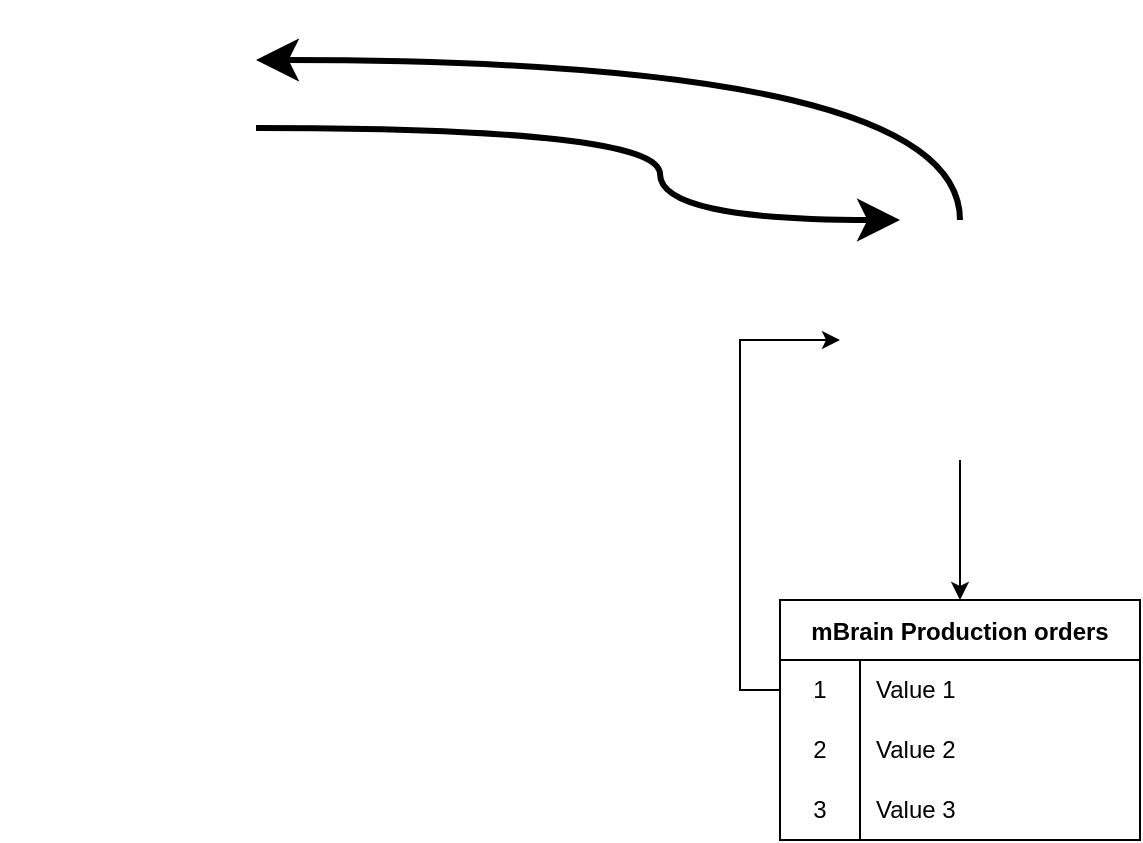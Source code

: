 <mxfile version="20.6.0" type="github">
  <diagram id="0SWLqIHV6LyGA5CnILUa" name="Page-1">
    <mxGraphModel dx="1098" dy="551" grid="1" gridSize="10" guides="1" tooltips="1" connect="1" arrows="1" fold="1" page="1" pageScale="1" pageWidth="850" pageHeight="1100" math="0" shadow="0">
      <root>
        <mxCell id="0" />
        <mxCell id="1" parent="0" />
        <mxCell id="nMzz4FebcHk9wmmnkcM8-15" style="edgeStyle=orthogonalEdgeStyle;orthogonalLoop=1;jettySize=auto;html=1;entryX=0.25;entryY=0;entryDx=0;entryDy=0;curved=1;endSize=12;startSize=7;strokeWidth=3;" parent="1" source="nMzz4FebcHk9wmmnkcM8-2" target="nMzz4FebcHk9wmmnkcM8-4" edge="1">
          <mxGeometry relative="1" as="geometry">
            <Array as="points">
              <mxPoint x="420" y="164" />
              <mxPoint x="420" y="210" />
            </Array>
          </mxGeometry>
        </mxCell>
        <mxCell id="nMzz4FebcHk9wmmnkcM8-2" value="" style="shape=image;html=1;verticalAlign=top;verticalLabelPosition=bottom;labelBackgroundColor=#ffffff;imageAspect=0;aspect=fixed;image=https://cdn1.iconfinder.com/data/icons/software-engineering-and-video-gaming/512/511_Factory_industrial_industry_manufacturing_production_Hardware_Engineering_Internet-128.png" parent="1" vertex="1">
          <mxGeometry x="90" y="100" width="128" height="128" as="geometry" />
        </mxCell>
        <mxCell id="nMzz4FebcHk9wmmnkcM8-16" style="edgeStyle=orthogonalEdgeStyle;rounded=0;orthogonalLoop=1;jettySize=auto;html=1;entryX=0.5;entryY=0;entryDx=0;entryDy=0;" parent="1" source="nMzz4FebcHk9wmmnkcM8-4" target="nMzz4FebcHk9wmmnkcM8-5" edge="1">
          <mxGeometry relative="1" as="geometry" />
        </mxCell>
        <mxCell id="nMzz4FebcHk9wmmnkcM8-18" style="edgeStyle=orthogonalEdgeStyle;orthogonalLoop=1;jettySize=auto;html=1;curved=1;endSize=12;startSize=7;strokeWidth=3;" parent="1" source="nMzz4FebcHk9wmmnkcM8-4" target="nMzz4FebcHk9wmmnkcM8-2" edge="1">
          <mxGeometry relative="1" as="geometry">
            <Array as="points">
              <mxPoint x="570" y="130" />
            </Array>
          </mxGeometry>
        </mxCell>
        <mxCell id="nMzz4FebcHk9wmmnkcM8-4" value="" style="shape=image;verticalLabelPosition=bottom;labelBackgroundColor=default;verticalAlign=top;aspect=fixed;imageAspect=0;image=https://qil.co.uk/wp-content/uploads/2021/09/BusinessCentral-icon-600.png;" parent="1" vertex="1">
          <mxGeometry x="510" y="210" width="120" height="120" as="geometry" />
        </mxCell>
        <mxCell id="nMzz4FebcHk9wmmnkcM8-5" value="mBrain Production orders" style="shape=table;startSize=30;container=1;collapsible=0;childLayout=tableLayout;fixedRows=1;rowLines=0;fontStyle=1;" parent="1" vertex="1">
          <mxGeometry x="480" y="400" width="180" height="120" as="geometry" />
        </mxCell>
        <mxCell id="nMzz4FebcHk9wmmnkcM8-6" value="" style="shape=tableRow;horizontal=0;startSize=0;swimlaneHead=0;swimlaneBody=0;top=0;left=0;bottom=0;right=0;collapsible=0;dropTarget=0;fillColor=none;points=[[0,0.5],[1,0.5]];portConstraint=eastwest;" parent="nMzz4FebcHk9wmmnkcM8-5" vertex="1">
          <mxGeometry y="30" width="180" height="30" as="geometry" />
        </mxCell>
        <mxCell id="nMzz4FebcHk9wmmnkcM8-7" value="1" style="shape=partialRectangle;html=1;whiteSpace=wrap;connectable=0;fillColor=none;top=0;left=0;bottom=0;right=0;overflow=hidden;pointerEvents=1;" parent="nMzz4FebcHk9wmmnkcM8-6" vertex="1">
          <mxGeometry width="40" height="30" as="geometry">
            <mxRectangle width="40" height="30" as="alternateBounds" />
          </mxGeometry>
        </mxCell>
        <mxCell id="nMzz4FebcHk9wmmnkcM8-8" value="Value 1" style="shape=partialRectangle;html=1;whiteSpace=wrap;connectable=0;fillColor=none;top=0;left=0;bottom=0;right=0;align=left;spacingLeft=6;overflow=hidden;" parent="nMzz4FebcHk9wmmnkcM8-6" vertex="1">
          <mxGeometry x="40" width="140" height="30" as="geometry">
            <mxRectangle width="140" height="30" as="alternateBounds" />
          </mxGeometry>
        </mxCell>
        <mxCell id="nMzz4FebcHk9wmmnkcM8-9" value="" style="shape=tableRow;horizontal=0;startSize=0;swimlaneHead=0;swimlaneBody=0;top=0;left=0;bottom=0;right=0;collapsible=0;dropTarget=0;fillColor=none;points=[[0,0.5],[1,0.5]];portConstraint=eastwest;" parent="nMzz4FebcHk9wmmnkcM8-5" vertex="1">
          <mxGeometry y="60" width="180" height="30" as="geometry" />
        </mxCell>
        <mxCell id="nMzz4FebcHk9wmmnkcM8-10" value="2" style="shape=partialRectangle;html=1;whiteSpace=wrap;connectable=0;fillColor=none;top=0;left=0;bottom=0;right=0;overflow=hidden;" parent="nMzz4FebcHk9wmmnkcM8-9" vertex="1">
          <mxGeometry width="40" height="30" as="geometry">
            <mxRectangle width="40" height="30" as="alternateBounds" />
          </mxGeometry>
        </mxCell>
        <mxCell id="nMzz4FebcHk9wmmnkcM8-11" value="Value 2" style="shape=partialRectangle;html=1;whiteSpace=wrap;connectable=0;fillColor=none;top=0;left=0;bottom=0;right=0;align=left;spacingLeft=6;overflow=hidden;" parent="nMzz4FebcHk9wmmnkcM8-9" vertex="1">
          <mxGeometry x="40" width="140" height="30" as="geometry">
            <mxRectangle width="140" height="30" as="alternateBounds" />
          </mxGeometry>
        </mxCell>
        <mxCell id="nMzz4FebcHk9wmmnkcM8-12" value="" style="shape=tableRow;horizontal=0;startSize=0;swimlaneHead=0;swimlaneBody=0;top=0;left=0;bottom=0;right=0;collapsible=0;dropTarget=0;fillColor=none;points=[[0,0.5],[1,0.5]];portConstraint=eastwest;" parent="nMzz4FebcHk9wmmnkcM8-5" vertex="1">
          <mxGeometry y="90" width="180" height="30" as="geometry" />
        </mxCell>
        <mxCell id="nMzz4FebcHk9wmmnkcM8-13" value="3" style="shape=partialRectangle;html=1;whiteSpace=wrap;connectable=0;fillColor=none;top=0;left=0;bottom=0;right=0;overflow=hidden;" parent="nMzz4FebcHk9wmmnkcM8-12" vertex="1">
          <mxGeometry width="40" height="30" as="geometry">
            <mxRectangle width="40" height="30" as="alternateBounds" />
          </mxGeometry>
        </mxCell>
        <mxCell id="nMzz4FebcHk9wmmnkcM8-14" value="Value 3" style="shape=partialRectangle;html=1;whiteSpace=wrap;connectable=0;fillColor=none;top=0;left=0;bottom=0;right=0;align=left;spacingLeft=6;overflow=hidden;" parent="nMzz4FebcHk9wmmnkcM8-12" vertex="1">
          <mxGeometry x="40" width="140" height="30" as="geometry">
            <mxRectangle width="140" height="30" as="alternateBounds" />
          </mxGeometry>
        </mxCell>
        <mxCell id="nMzz4FebcHk9wmmnkcM8-17" style="edgeStyle=orthogonalEdgeStyle;rounded=0;orthogonalLoop=1;jettySize=auto;html=1;entryX=0;entryY=0.5;entryDx=0;entryDy=0;" parent="1" source="nMzz4FebcHk9wmmnkcM8-6" target="nMzz4FebcHk9wmmnkcM8-4" edge="1">
          <mxGeometry relative="1" as="geometry" />
        </mxCell>
      </root>
    </mxGraphModel>
  </diagram>
</mxfile>
